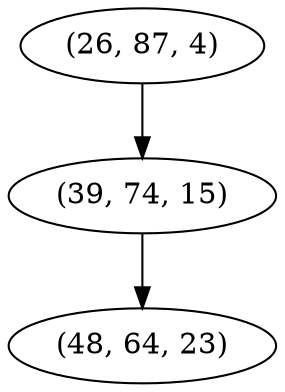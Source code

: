 digraph tree {
    "(26, 87, 4)";
    "(39, 74, 15)";
    "(48, 64, 23)";
    "(26, 87, 4)" -> "(39, 74, 15)";
    "(39, 74, 15)" -> "(48, 64, 23)";
}
